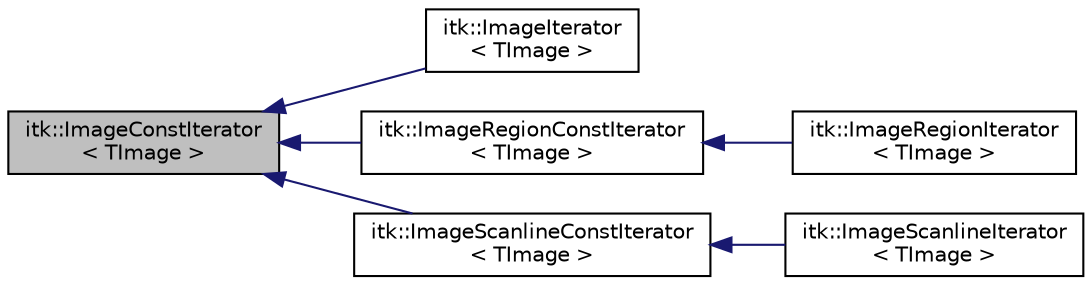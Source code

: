 digraph "itk::ImageConstIterator&lt; TImage &gt;"
{
 // LATEX_PDF_SIZE
  edge [fontname="Helvetica",fontsize="10",labelfontname="Helvetica",labelfontsize="10"];
  node [fontname="Helvetica",fontsize="10",shape=record];
  rankdir="LR";
  Node1 [label="itk::ImageConstIterator\l\< TImage \>",height=0.2,width=0.4,color="black", fillcolor="grey75", style="filled", fontcolor="black",tooltip="A multi-dimensional image iterator templated over image type."];
  Node1 -> Node2 [dir="back",color="midnightblue",fontsize="10",style="solid",fontname="Helvetica"];
  Node2 [label="itk::ImageIterator\l\< TImage \>",height=0.2,width=0.4,color="black", fillcolor="white", style="filled",URL="$classitk_1_1ImageIterator.html",tooltip="A multi-dimensional iterator templated over image type."];
  Node1 -> Node3 [dir="back",color="midnightblue",fontsize="10",style="solid",fontname="Helvetica"];
  Node3 [label="itk::ImageRegionConstIterator\l\< TImage \>",height=0.2,width=0.4,color="black", fillcolor="white", style="filled",URL="$classitk_1_1ImageRegionConstIterator.html",tooltip="A multi-dimensional iterator templated over image type that walks a region of pixels."];
  Node3 -> Node4 [dir="back",color="midnightblue",fontsize="10",style="solid",fontname="Helvetica"];
  Node4 [label="itk::ImageRegionIterator\l\< TImage \>",height=0.2,width=0.4,color="black", fillcolor="white", style="filled",URL="$classitk_1_1ImageRegionIterator.html",tooltip="A multi-dimensional iterator templated over image type that walks a region of pixels."];
  Node1 -> Node5 [dir="back",color="midnightblue",fontsize="10",style="solid",fontname="Helvetica"];
  Node5 [label="itk::ImageScanlineConstIterator\l\< TImage \>",height=0.2,width=0.4,color="black", fillcolor="white", style="filled",URL="$classitk_1_1ImageScanlineConstIterator.html",tooltip="A multi-dimensional iterator templated over image type that walks a region of pixels,..."];
  Node5 -> Node6 [dir="back",color="midnightblue",fontsize="10",style="solid",fontname="Helvetica"];
  Node6 [label="itk::ImageScanlineIterator\l\< TImage \>",height=0.2,width=0.4,color="black", fillcolor="white", style="filled",URL="$classitk_1_1ImageScanlineIterator.html",tooltip="A multi-dimensional iterator templated over image type that walks a region of pixels,..."];
}
